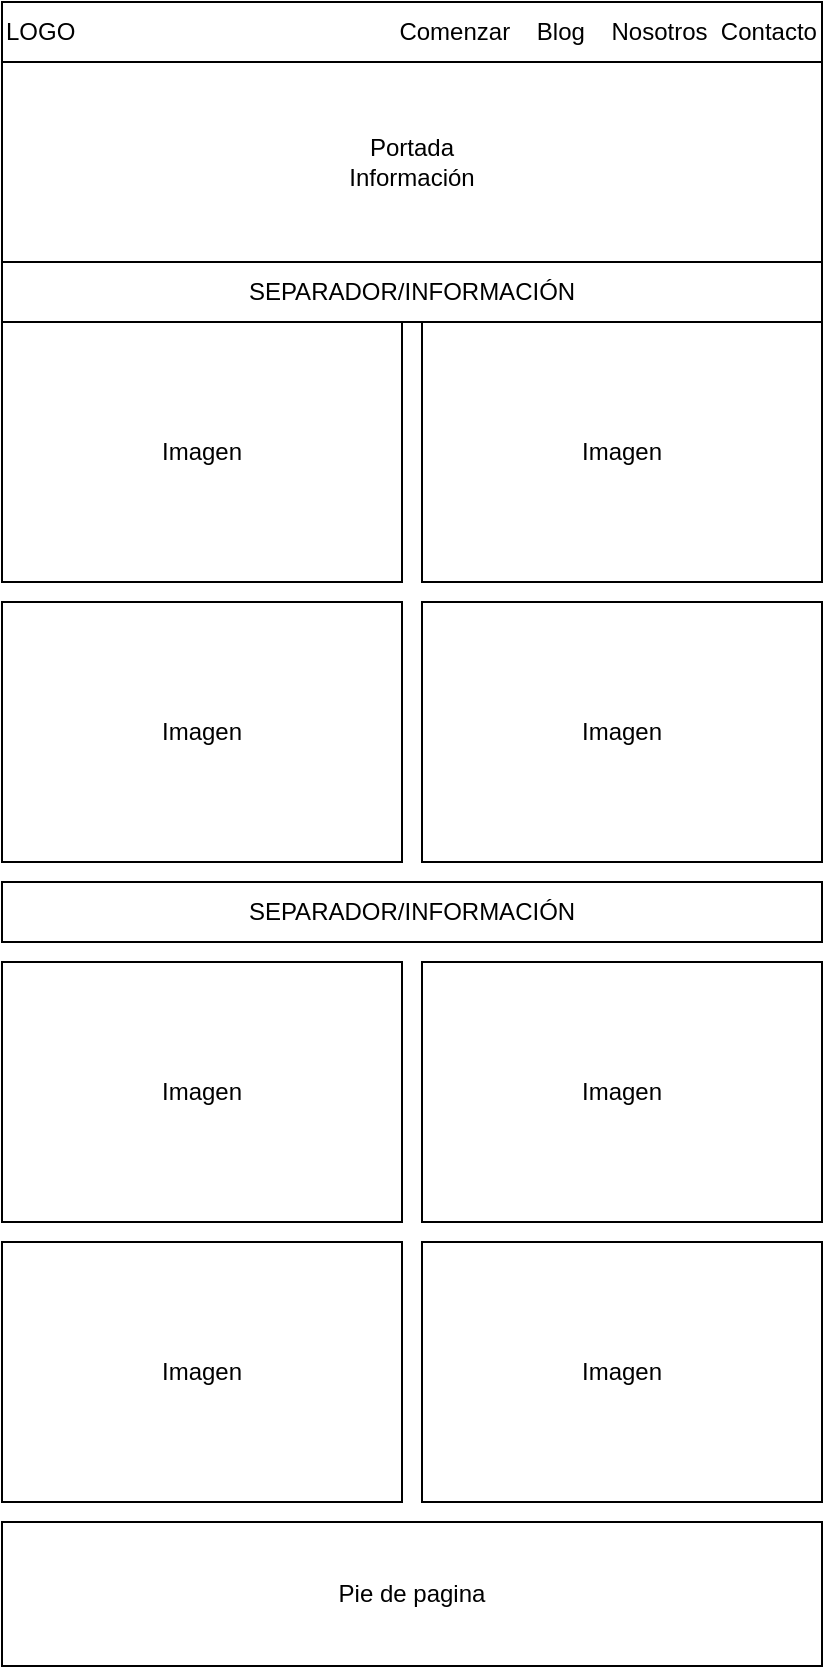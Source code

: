 <mxfile>
    <diagram id="Wv7jt6-sn4K07YVSv7_b" name="Page-1">
        <mxGraphModel dx="666" dy="610" grid="1" gridSize="10" guides="1" tooltips="1" connect="1" arrows="1" fold="1" page="1" pageScale="1" pageWidth="413" pageHeight="583" background="none" math="0" shadow="0">
            <root>
                <mxCell id="0"/>
                <mxCell id="1" parent="0"/>
                <mxCell id="Q9sEhAAmfFcPFmAfAIPp-1" value="LOGO&amp;nbsp; &amp;nbsp;&lt;span style=&quot;white-space: pre&quot;&gt;&#9;&lt;/span&gt;&lt;span style=&quot;white-space: pre&quot;&gt;&#9;&lt;/span&gt;&lt;span style=&quot;white-space: pre&quot;&gt;&#9;&lt;/span&gt;&lt;span style=&quot;white-space: pre&quot;&gt;&#9;&lt;/span&gt;&lt;span style=&quot;white-space: pre&quot;&gt;&#9;&lt;/span&gt;&lt;span style=&quot;white-space: pre&quot;&gt;&#9;&lt;/span&gt; &amp;nbsp; Comenzar&amp;nbsp; &amp;nbsp; Blog&amp;nbsp; &amp;nbsp; Nosotros&amp;nbsp; Contacto" style="rounded=0;whiteSpace=wrap;html=1;align=left;" parent="1" vertex="1">
                    <mxGeometry width="410" height="30" as="geometry"/>
                </mxCell>
                <mxCell id="Q9sEhAAmfFcPFmAfAIPp-2" value="Portada&lt;br&gt;Información" style="rounded=0;whiteSpace=wrap;html=1;" parent="1" vertex="1">
                    <mxGeometry y="30" width="410" height="100" as="geometry"/>
                </mxCell>
                <mxCell id="Q9sEhAAmfFcPFmAfAIPp-3" value="SEPARADOR/INFORMACIÓN" style="rounded=0;whiteSpace=wrap;html=1;" parent="1" vertex="1">
                    <mxGeometry y="130" width="410" height="30" as="geometry"/>
                </mxCell>
                <mxCell id="Q9sEhAAmfFcPFmAfAIPp-4" value="Imagen" style="rounded=0;whiteSpace=wrap;html=1;" parent="1" vertex="1">
                    <mxGeometry y="160" width="200" height="130" as="geometry"/>
                </mxCell>
                <mxCell id="Q9sEhAAmfFcPFmAfAIPp-5" value="SEPARADOR/INFORMACIÓN" style="rounded=0;whiteSpace=wrap;html=1;" parent="1" vertex="1">
                    <mxGeometry y="440" width="410" height="30" as="geometry"/>
                </mxCell>
                <mxCell id="Q9sEhAAmfFcPFmAfAIPp-8" value="Pie de pagina" style="rounded=0;whiteSpace=wrap;html=1;" parent="1" vertex="1">
                    <mxGeometry y="760" width="410" height="72" as="geometry"/>
                </mxCell>
                <mxCell id="2" value="Imagen" style="rounded=0;whiteSpace=wrap;html=1;" vertex="1" parent="1">
                    <mxGeometry x="210" y="160" width="200" height="130" as="geometry"/>
                </mxCell>
                <mxCell id="3" value="Imagen" style="rounded=0;whiteSpace=wrap;html=1;" vertex="1" parent="1">
                    <mxGeometry y="300" width="200" height="130" as="geometry"/>
                </mxCell>
                <mxCell id="4" value="Imagen" style="rounded=0;whiteSpace=wrap;html=1;" vertex="1" parent="1">
                    <mxGeometry x="210" y="300" width="200" height="130" as="geometry"/>
                </mxCell>
                <mxCell id="5" value="Imagen" style="rounded=0;whiteSpace=wrap;html=1;" vertex="1" parent="1">
                    <mxGeometry y="480" width="200" height="130" as="geometry"/>
                </mxCell>
                <mxCell id="6" value="Imagen" style="rounded=0;whiteSpace=wrap;html=1;" vertex="1" parent="1">
                    <mxGeometry x="210" y="480" width="200" height="130" as="geometry"/>
                </mxCell>
                <mxCell id="7" value="Imagen" style="rounded=0;whiteSpace=wrap;html=1;" vertex="1" parent="1">
                    <mxGeometry y="620" width="200" height="130" as="geometry"/>
                </mxCell>
                <mxCell id="8" value="Imagen" style="rounded=0;whiteSpace=wrap;html=1;" vertex="1" parent="1">
                    <mxGeometry x="210" y="620" width="200" height="130" as="geometry"/>
                </mxCell>
            </root>
        </mxGraphModel>
    </diagram>
</mxfile>